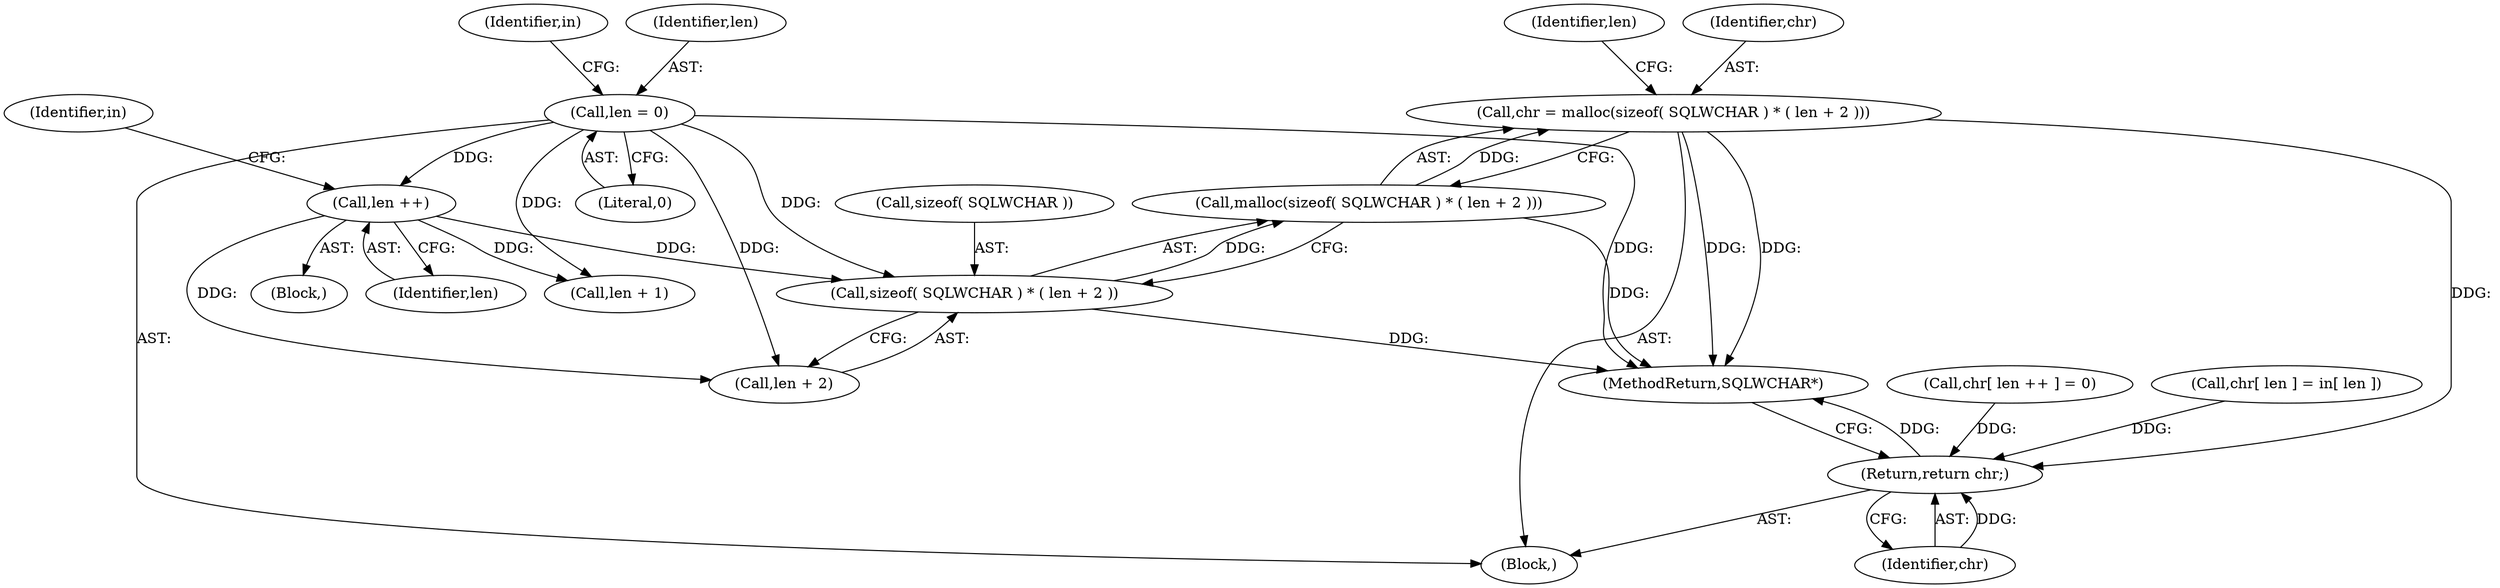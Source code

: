 digraph "0_unixODBC_45ef78e037f578b15fc58938a3a3251655e71d6f#diff-d52750c7ba4e594410438569d8e2963aL24_3@API" {
"1000131" [label="(Call,chr = malloc(sizeof( SQLWCHAR ) * ( len + 2 )))"];
"1000133" [label="(Call,malloc(sizeof( SQLWCHAR ) * ( len + 2 )))"];
"1000134" [label="(Call,sizeof( SQLWCHAR ) * ( len + 2 ))"];
"1000129" [label="(Call,len ++)"];
"1000105" [label="(Call,len = 0)"];
"1000179" [label="(Return,return chr;)"];
"1000133" [label="(Call,malloc(sizeof( SQLWCHAR ) * ( len + 2 )))"];
"1000173" [label="(Call,chr[ len ++ ] = 0)"];
"1000124" [label="(Call,len + 1)"];
"1000137" [label="(Call,len + 2)"];
"1000128" [label="(Block,)"];
"1000141" [label="(Identifier,len)"];
"1000134" [label="(Call,sizeof( SQLWCHAR ) * ( len + 2 ))"];
"1000118" [label="(Identifier,in)"];
"1000105" [label="(Call,len = 0)"];
"1000110" [label="(Identifier,in)"];
"1000129" [label="(Call,len ++)"];
"1000130" [label="(Identifier,len)"];
"1000107" [label="(Literal,0)"];
"1000135" [label="(Call,sizeof( SQLWCHAR ))"];
"1000106" [label="(Identifier,len)"];
"1000158" [label="(Call,chr[ len ] = in[ len ])"];
"1000180" [label="(Identifier,chr)"];
"1000102" [label="(Block,)"];
"1000132" [label="(Identifier,chr)"];
"1000179" [label="(Return,return chr;)"];
"1000181" [label="(MethodReturn,SQLWCHAR*)"];
"1000131" [label="(Call,chr = malloc(sizeof( SQLWCHAR ) * ( len + 2 )))"];
"1000131" -> "1000102"  [label="AST: "];
"1000131" -> "1000133"  [label="CFG: "];
"1000132" -> "1000131"  [label="AST: "];
"1000133" -> "1000131"  [label="AST: "];
"1000141" -> "1000131"  [label="CFG: "];
"1000131" -> "1000181"  [label="DDG: "];
"1000131" -> "1000181"  [label="DDG: "];
"1000133" -> "1000131"  [label="DDG: "];
"1000131" -> "1000179"  [label="DDG: "];
"1000133" -> "1000134"  [label="CFG: "];
"1000134" -> "1000133"  [label="AST: "];
"1000133" -> "1000181"  [label="DDG: "];
"1000134" -> "1000133"  [label="DDG: "];
"1000134" -> "1000137"  [label="CFG: "];
"1000135" -> "1000134"  [label="AST: "];
"1000137" -> "1000134"  [label="AST: "];
"1000134" -> "1000181"  [label="DDG: "];
"1000129" -> "1000134"  [label="DDG: "];
"1000105" -> "1000134"  [label="DDG: "];
"1000129" -> "1000128"  [label="AST: "];
"1000129" -> "1000130"  [label="CFG: "];
"1000130" -> "1000129"  [label="AST: "];
"1000118" -> "1000129"  [label="CFG: "];
"1000129" -> "1000124"  [label="DDG: "];
"1000105" -> "1000129"  [label="DDG: "];
"1000129" -> "1000137"  [label="DDG: "];
"1000105" -> "1000102"  [label="AST: "];
"1000105" -> "1000107"  [label="CFG: "];
"1000106" -> "1000105"  [label="AST: "];
"1000107" -> "1000105"  [label="AST: "];
"1000110" -> "1000105"  [label="CFG: "];
"1000105" -> "1000181"  [label="DDG: "];
"1000105" -> "1000124"  [label="DDG: "];
"1000105" -> "1000137"  [label="DDG: "];
"1000179" -> "1000102"  [label="AST: "];
"1000179" -> "1000180"  [label="CFG: "];
"1000180" -> "1000179"  [label="AST: "];
"1000181" -> "1000179"  [label="CFG: "];
"1000179" -> "1000181"  [label="DDG: "];
"1000180" -> "1000179"  [label="DDG: "];
"1000158" -> "1000179"  [label="DDG: "];
"1000173" -> "1000179"  [label="DDG: "];
}
